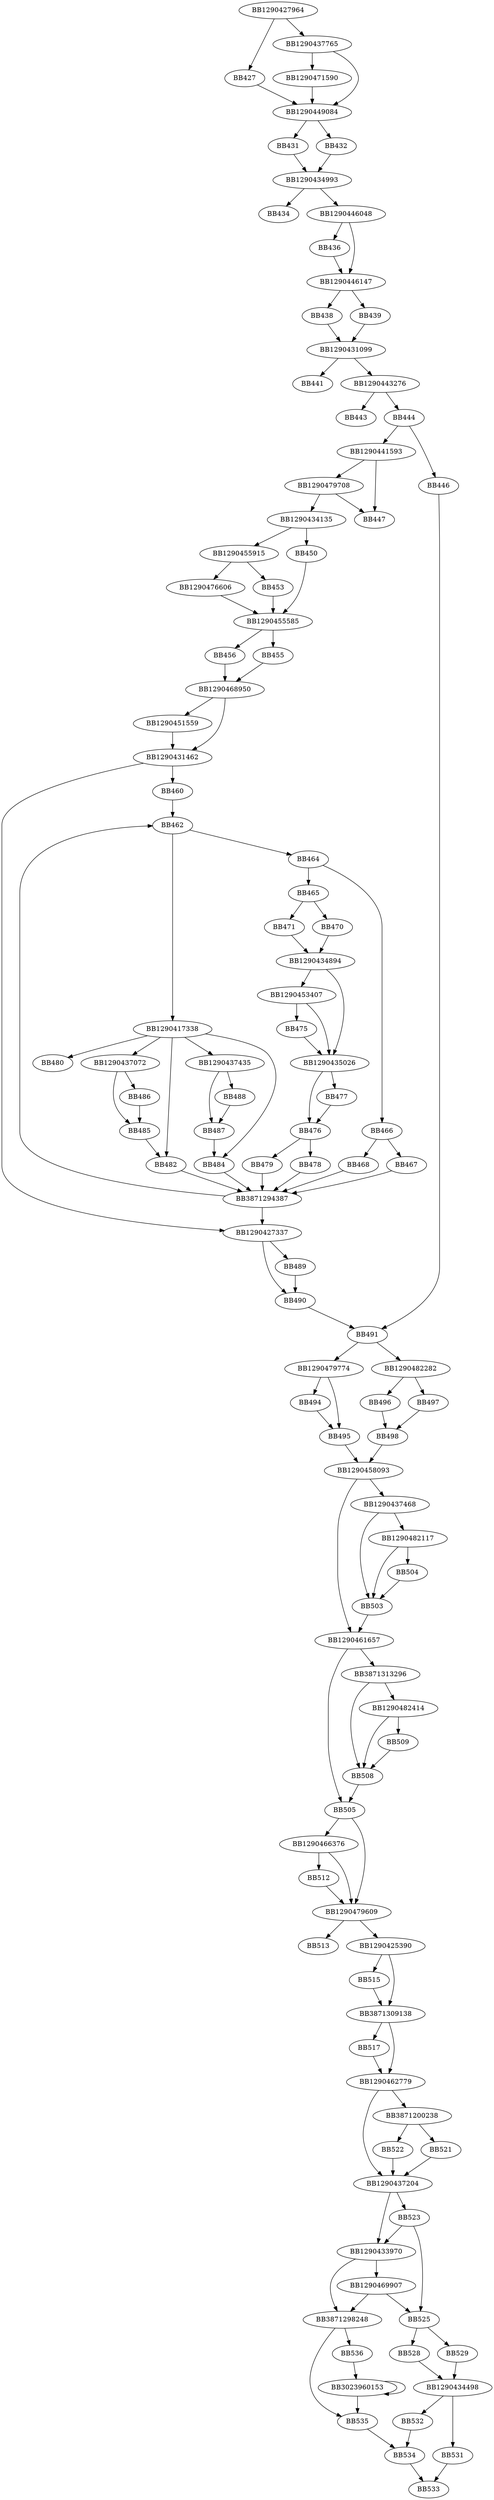digraph G{
	BB1290427964->BB427;
	BB1290427964->BB1290437765;
	BB427->BB1290449084;
	BB1290437765->BB1290449084;
	BB1290437765->BB1290471590;
	BB1290471590->BB1290449084;
	BB1290449084->BB431;
	BB1290449084->BB432;
	BB432->BB1290434993;
	BB431->BB1290434993;
	BB1290434993->BB434;
	BB1290434993->BB1290446048;
	BB1290446048->BB436;
	BB1290446048->BB1290446147;
	BB436->BB1290446147;
	BB1290446147->BB438;
	BB1290446147->BB439;
	BB438->BB1290431099;
	BB439->BB1290431099;
	BB1290431099->BB441;
	BB1290431099->BB1290443276;
	BB1290443276->BB443;
	BB1290443276->BB444;
	BB444->BB1290441593;
	BB444->BB446;
	BB1290441593->BB447;
	BB1290441593->BB1290479708;
	BB1290479708->BB447;
	BB1290479708->BB1290434135;
	BB1290434135->BB450;
	BB1290434135->BB1290455915;
	BB450->BB1290455585;
	BB1290455915->BB453;
	BB1290455915->BB1290476606;
	BB453->BB1290455585;
	BB1290476606->BB1290455585;
	BB1290455585->BB455;
	BB1290455585->BB456;
	BB455->BB1290468950;
	BB456->BB1290468950;
	BB1290468950->BB1290431462;
	BB1290468950->BB1290451559;
	BB1290451559->BB1290431462;
	BB1290431462->BB460;
	BB1290431462->BB1290427337;
	BB460->BB462;
	BB462->BB1290417338;
	BB462->BB464;
	BB464->BB465;
	BB464->BB466;
	BB466->BB467;
	BB466->BB468;
	BB467->BB3871294387;
	BB468->BB3871294387;
	BB465->BB470;
	BB465->BB471;
	BB470->BB1290434894;
	BB471->BB1290434894;
	BB1290434894->BB1290435026;
	BB1290434894->BB1290453407;
	BB1290453407->BB1290435026;
	BB1290453407->BB475;
	BB475->BB1290435026;
	BB1290435026->BB476;
	BB1290435026->BB477;
	BB477->BB476;
	BB476->BB478;
	BB476->BB479;
	BB478->BB3871294387;
	BB479->BB3871294387;
	BB1290417338->BB480;
	BB1290417338->BB1290437072;
	BB1290417338->BB482;
	BB1290417338->BB1290437435;
	BB1290417338->BB484;
	BB1290437072->BB485;
	BB1290437072->BB486;
	BB486->BB485;
	BB485->BB482;
	BB482->BB3871294387;
	BB1290437435->BB487;
	BB1290437435->BB488;
	BB488->BB487;
	BB487->BB484;
	BB484->BB3871294387;
	BB3871294387->BB462;
	BB3871294387->BB1290427337;
	BB1290427337->BB489;
	BB1290427337->BB490;
	BB489->BB490;
	BB490->BB491;
	BB446->BB491;
	BB491->BB1290479774;
	BB491->BB1290482282;
	BB1290479774->BB494;
	BB1290479774->BB495;
	BB494->BB495;
	BB1290482282->BB496;
	BB1290482282->BB497;
	BB496->BB498;
	BB497->BB498;
	BB498->BB1290458093;
	BB495->BB1290458093;
	BB1290458093->BB1290461657;
	BB1290458093->BB1290437468;
	BB1290437468->BB1290482117;
	BB1290437468->BB503;
	BB1290482117->BB503;
	BB1290482117->BB504;
	BB504->BB503;
	BB503->BB1290461657;
	BB1290461657->BB505;
	BB1290461657->BB3871313296;
	BB3871313296->BB1290482414;
	BB3871313296->BB508;
	BB1290482414->BB508;
	BB1290482414->BB509;
	BB509->BB508;
	BB508->BB505;
	BB505->BB1290466376;
	BB505->BB1290479609;
	BB1290466376->BB512;
	BB1290466376->BB1290479609;
	BB512->BB1290479609;
	BB1290479609->BB513;
	BB1290479609->BB1290425390;
	BB1290425390->BB515;
	BB1290425390->BB3871309138;
	BB515->BB3871309138;
	BB3871309138->BB517;
	BB3871309138->BB1290462779;
	BB517->BB1290462779;
	BB1290462779->BB1290437204;
	BB1290462779->BB3871200238;
	BB3871200238->BB521;
	BB3871200238->BB522;
	BB521->BB1290437204;
	BB522->BB1290437204;
	BB1290437204->BB523;
	BB1290437204->BB1290433970;
	BB523->BB525;
	BB523->BB1290433970;
	BB1290433970->BB1290469907;
	BB1290433970->BB3871298248;
	BB1290469907->BB3871298248;
	BB1290469907->BB525;
	BB525->BB528;
	BB525->BB529;
	BB528->BB1290434498;
	BB529->BB1290434498;
	BB1290434498->BB531;
	BB1290434498->BB532;
	BB531->BB533;
	BB532->BB534;
	BB3871298248->BB535;
	BB3871298248->BB536;
	BB536->BB3023960153;
	BB3023960153->BB535;
	BB3023960153->BB3023960153;
	BB535->BB534;
	BB534->BB533;
}
